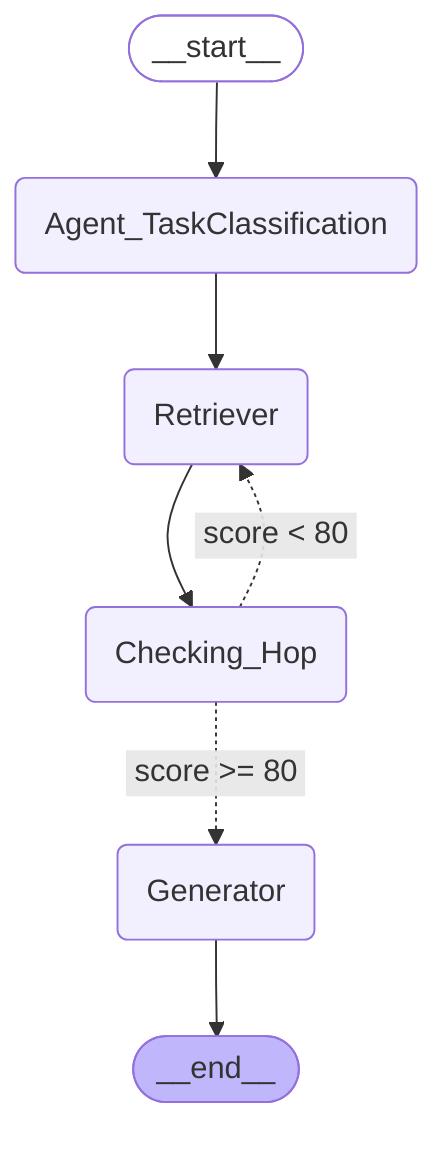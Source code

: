 graph TD;
	__start__([<p>__start__</p>]):::first
	Agent_TaskClassification(Agent_TaskClassification)
	Retriever(Retriever)
	Checking_Hop(Checking_Hop)
	Generator(Generator)
	__end__([<p>__end__</p>]):::last
	Agent_TaskClassification --> Retriever;
	Checking_Hop -. &nbsp;score >= 80&nbsp; .-> Generator;
	Checking_Hop -. &nbsp;score < 80&nbsp; .-> Retriever;
	Retriever --> Checking_Hop;
	__start__ --> Agent_TaskClassification;
	Generator --> __end__;
	classDef default fill:#f2f0ff,line-height:1.2
	classDef first fill-opacity:0
	classDef last fill:#bfb6fc